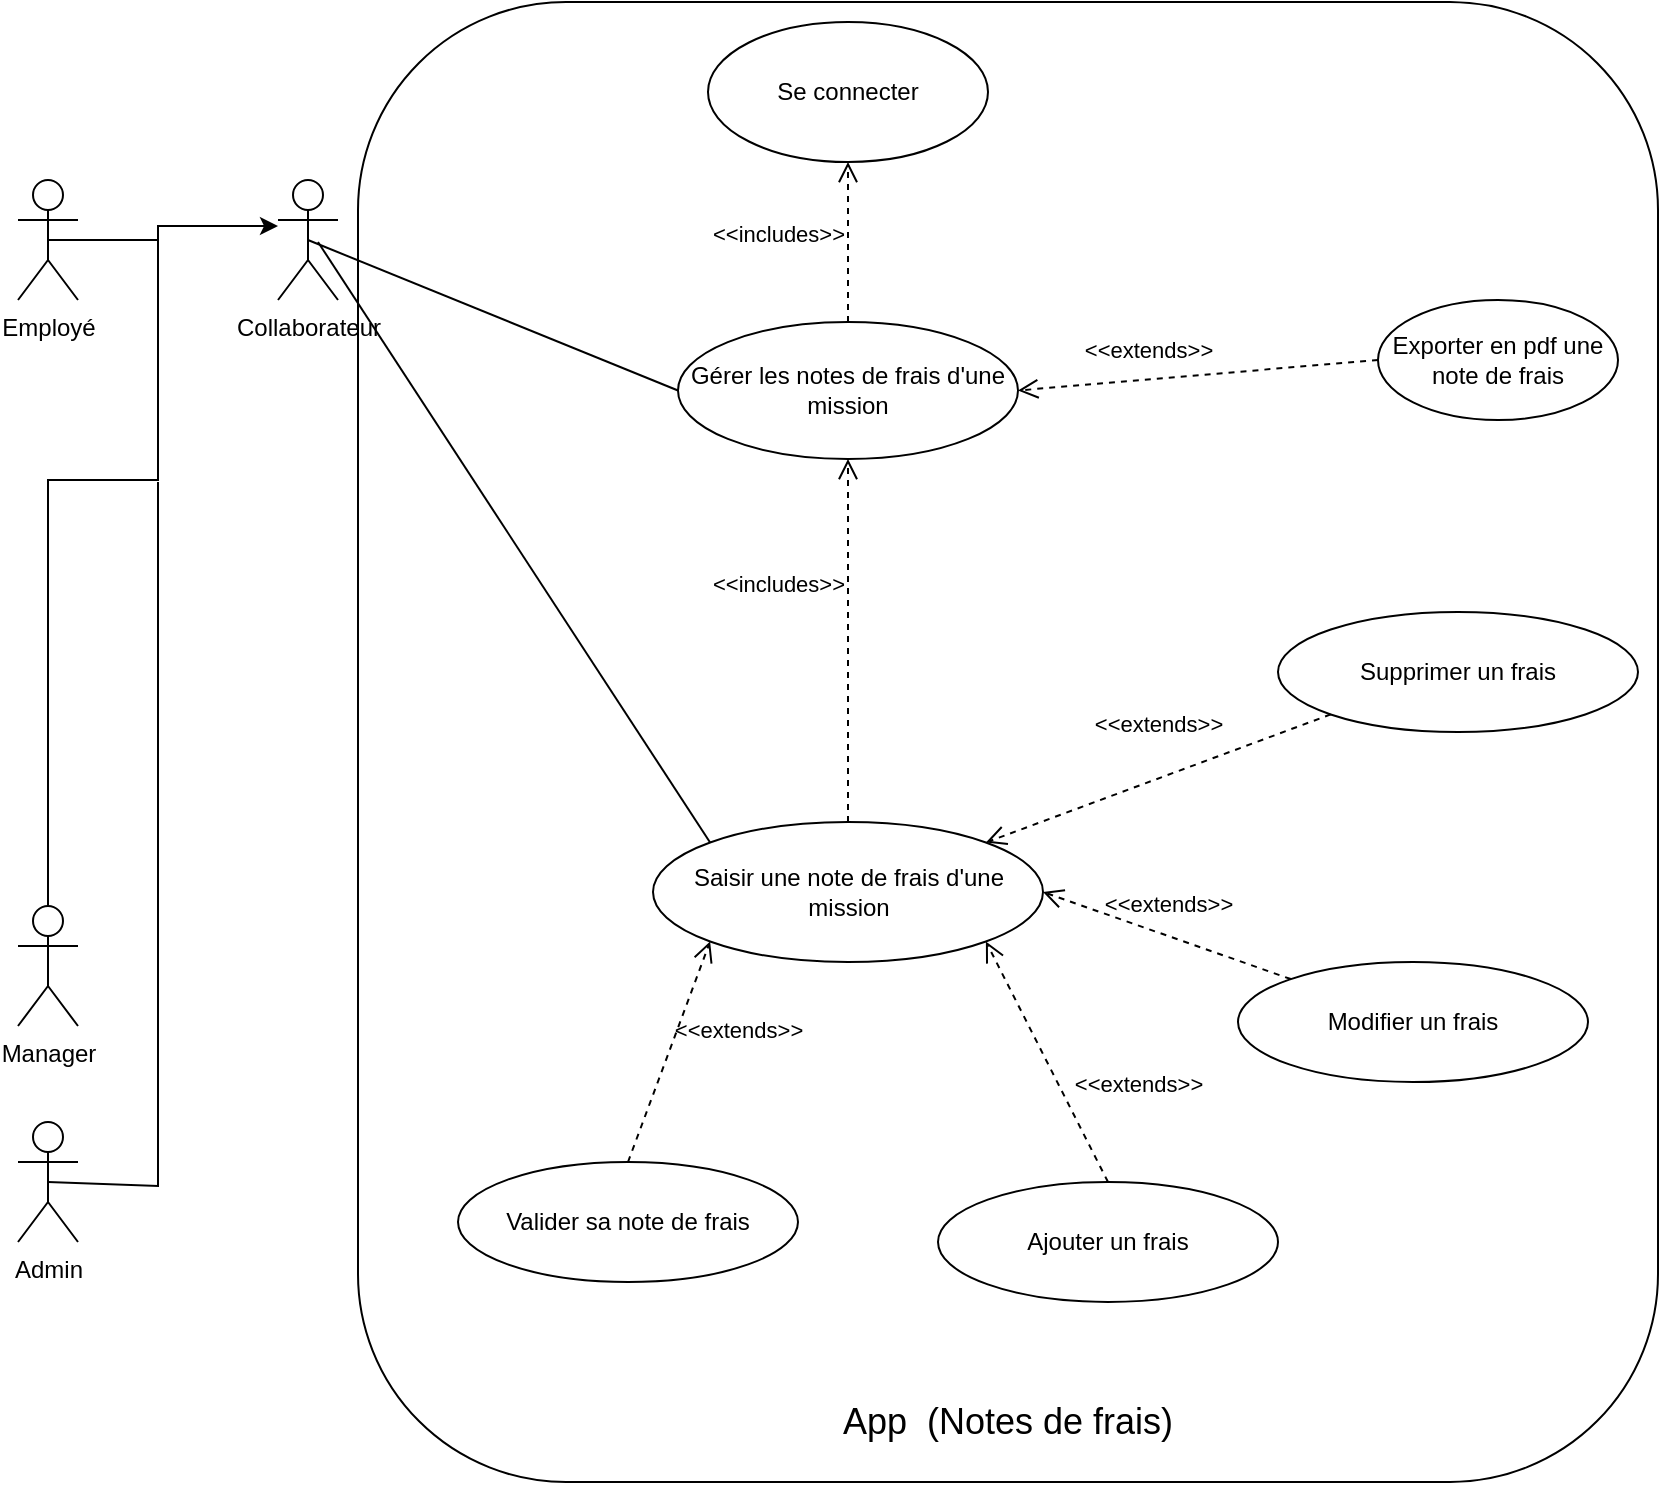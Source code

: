 <mxfile version="22.1.1" type="google">
  <diagram name="Page-1" id="-Q5EGKy93Tn7ZgomlFF-">
    <mxGraphModel grid="1" page="1" gridSize="10" guides="1" tooltips="1" connect="1" arrows="1" fold="1" pageScale="1" pageWidth="827" pageHeight="1169" math="0" shadow="0">
      <root>
        <mxCell id="0" />
        <mxCell id="1" parent="0" />
        <mxCell id="xhW1zTZC0TCG4TIcdJWn-1" value="" style="rounded=1;whiteSpace=wrap;html=1;arcSize=16;" vertex="1" parent="1">
          <mxGeometry x="100" y="20" width="650" height="740" as="geometry" />
        </mxCell>
        <mxCell id="xhW1zTZC0TCG4TIcdJWn-2" value="" style="edgeStyle=orthogonalEdgeStyle;rounded=0;orthogonalLoop=1;jettySize=auto;html=1;exitX=0.5;exitY=0.5;exitDx=0;exitDy=0;exitPerimeter=0;" edge="1" parent="1" source="xhW1zTZC0TCG4TIcdJWn-3" target="xhW1zTZC0TCG4TIcdJWn-5">
          <mxGeometry relative="1" as="geometry">
            <mxPoint x="19.97" y="259.03" as="sourcePoint" />
            <mxPoint x="45" y="-17" as="targetPoint" />
            <Array as="points">
              <mxPoint y="259" />
              <mxPoint y="132" />
            </Array>
          </mxGeometry>
        </mxCell>
        <mxCell id="xhW1zTZC0TCG4TIcdJWn-3" value="Manager" style="shape=umlActor;verticalLabelPosition=bottom;verticalAlign=top;html=1;outlineConnect=0;" vertex="1" parent="1">
          <mxGeometry x="-70" y="472" width="30" height="60" as="geometry" />
        </mxCell>
        <mxCell id="xhW1zTZC0TCG4TIcdJWn-4" value="Employé" style="shape=umlActor;verticalLabelPosition=bottom;verticalAlign=top;html=1;outlineConnect=0;" vertex="1" parent="1">
          <mxGeometry x="-70" y="109" width="30" height="60" as="geometry" />
        </mxCell>
        <mxCell id="xhW1zTZC0TCG4TIcdJWn-5" value="Collaborateur" style="shape=umlActor;verticalLabelPosition=bottom;verticalAlign=top;html=1;outlineConnect=0;" vertex="1" parent="1">
          <mxGeometry x="60" y="109" width="30" height="60" as="geometry" />
        </mxCell>
        <mxCell id="xhW1zTZC0TCG4TIcdJWn-6" value="&lt;font style=&quot;font-size: 18px;&quot;&gt;App&amp;nbsp; (Notes de frais)&lt;/font&gt;" style="text;html=1;strokeColor=none;fillColor=none;align=center;verticalAlign=middle;whiteSpace=wrap;rounded=0;" vertex="1" parent="1">
          <mxGeometry x="290" y="710" width="270" height="40" as="geometry" />
        </mxCell>
        <mxCell id="xhW1zTZC0TCG4TIcdJWn-7" value="&lt;font style=&quot;font-size: 12px;&quot;&gt;Gérer les notes de frais d&#39;une mission&lt;/font&gt;" style="ellipse;whiteSpace=wrap;html=1;" vertex="1" parent="1">
          <mxGeometry x="260" y="180" width="170" height="68.5" as="geometry" />
        </mxCell>
        <mxCell id="xhW1zTZC0TCG4TIcdJWn-8" value="Se connecter" style="ellipse;whiteSpace=wrap;html=1;" vertex="1" parent="1">
          <mxGeometry x="275" y="30" width="140" height="70" as="geometry" />
        </mxCell>
        <mxCell id="xhW1zTZC0TCG4TIcdJWn-13" value="&amp;lt;&amp;lt;extends&amp;gt;&amp;gt;" style="endArrow=open;startArrow=none;endFill=0;startFill=0;endSize=8;html=1;verticalAlign=bottom;dashed=1;labelBackgroundColor=none;rounded=0;exitX=0;exitY=0.5;exitDx=0;exitDy=0;entryX=1;entryY=0.5;entryDx=0;entryDy=0;" edge="1" parent="1" source="xhW1zTZC0TCG4TIcdJWn-12" target="xhW1zTZC0TCG4TIcdJWn-7">
          <mxGeometry x="0.265" y="-6" width="160" relative="1" as="geometry">
            <mxPoint x="279" y="100" as="sourcePoint" />
            <mxPoint x="380" y="85" as="targetPoint" />
            <mxPoint as="offset" />
          </mxGeometry>
        </mxCell>
        <mxCell id="xhW1zTZC0TCG4TIcdJWn-15" value="Admin" style="shape=umlActor;verticalLabelPosition=bottom;verticalAlign=top;html=1;outlineConnect=0;" vertex="1" parent="1">
          <mxGeometry x="-70" y="580" width="30" height="60" as="geometry" />
        </mxCell>
        <mxCell id="xhW1zTZC0TCG4TIcdJWn-16" value="" style="endArrow=none;html=1;rounded=0;entryX=0.5;entryY=0.5;entryDx=0;entryDy=0;entryPerimeter=0;" edge="1" parent="1" target="xhW1zTZC0TCG4TIcdJWn-4">
          <mxGeometry relative="1" as="geometry">
            <mxPoint y="139" as="sourcePoint" />
            <mxPoint x="190" y="272" as="targetPoint" />
          </mxGeometry>
        </mxCell>
        <mxCell id="xhW1zTZC0TCG4TIcdJWn-17" value="" style="endArrow=none;html=1;rounded=0;entryX=0.5;entryY=0.5;entryDx=0;entryDy=0;entryPerimeter=0;" edge="1" parent="1" target="xhW1zTZC0TCG4TIcdJWn-15">
          <mxGeometry relative="1" as="geometry">
            <mxPoint y="260" as="sourcePoint" />
            <mxPoint x="30" y="612" as="targetPoint" />
            <Array as="points">
              <mxPoint y="612" />
            </Array>
          </mxGeometry>
        </mxCell>
        <mxCell id="xhW1zTZC0TCG4TIcdJWn-19" value="&amp;lt;&amp;lt;includes&amp;gt;&amp;gt;" style="endArrow=open;startArrow=none;endFill=0;startFill=0;endSize=8;html=1;verticalAlign=bottom;dashed=1;labelBackgroundColor=none;rounded=0;entryX=0.5;entryY=1;entryDx=0;entryDy=0;exitX=0.5;exitY=0;exitDx=0;exitDy=0;" edge="1" parent="1" source="xhW1zTZC0TCG4TIcdJWn-7" target="xhW1zTZC0TCG4TIcdJWn-8">
          <mxGeometry x="-0.111" y="35" width="160" relative="1" as="geometry">
            <mxPoint x="216" y="364" as="sourcePoint" />
            <mxPoint x="220" y="75" as="targetPoint" />
            <mxPoint as="offset" />
          </mxGeometry>
        </mxCell>
        <mxCell id="xhW1zTZC0TCG4TIcdJWn-30" value="Saisir une note de frais d&#39;une mission" style="ellipse;whiteSpace=wrap;html=1;" vertex="1" parent="1">
          <mxGeometry x="247.5" y="430" width="195" height="70" as="geometry" />
        </mxCell>
        <mxCell id="xhW1zTZC0TCG4TIcdJWn-32" value="&amp;lt;&amp;lt;includes&amp;gt;&amp;gt;" style="endArrow=open;startArrow=none;endFill=0;startFill=0;endSize=8;html=1;verticalAlign=bottom;dashed=1;labelBackgroundColor=none;rounded=0;entryX=0.5;entryY=1;entryDx=0;entryDy=0;" edge="1" parent="1" source="xhW1zTZC0TCG4TIcdJWn-30" target="xhW1zTZC0TCG4TIcdJWn-7">
          <mxGeometry x="0.212" y="35" width="160" relative="1" as="geometry">
            <mxPoint x="160" y="480" as="sourcePoint" />
            <mxPoint x="360" y="280" as="targetPoint" />
            <mxPoint as="offset" />
          </mxGeometry>
        </mxCell>
        <mxCell id="xhW1zTZC0TCG4TIcdJWn-33" value="Ajouter un frais" style="ellipse;whiteSpace=wrap;html=1;align=center;" vertex="1" parent="1">
          <mxGeometry x="390" y="610" width="170" height="60" as="geometry" />
        </mxCell>
        <mxCell id="xhW1zTZC0TCG4TIcdJWn-34" value="Supprimer un frais" style="ellipse;whiteSpace=wrap;html=1;align=center;" vertex="1" parent="1">
          <mxGeometry x="560" y="325" width="180" height="60" as="geometry" />
        </mxCell>
        <mxCell id="xhW1zTZC0TCG4TIcdJWn-35" value="Modifier un frais" style="ellipse;whiteSpace=wrap;html=1;align=center;" vertex="1" parent="1">
          <mxGeometry x="540" y="500" width="175" height="60" as="geometry" />
        </mxCell>
        <mxCell id="xhW1zTZC0TCG4TIcdJWn-36" value="&amp;lt;&amp;lt;extends&amp;gt;&amp;gt;" style="endArrow=open;startArrow=none;endFill=0;startFill=0;endSize=8;html=1;verticalAlign=bottom;dashed=1;labelBackgroundColor=none;rounded=0;exitX=0;exitY=1;exitDx=0;exitDy=0;entryX=1;entryY=0;entryDx=0;entryDy=0;" edge="1" parent="1" source="xhW1zTZC0TCG4TIcdJWn-34" target="xhW1zTZC0TCG4TIcdJWn-30">
          <mxGeometry x="-0.068" y="-17" width="160" relative="1" as="geometry">
            <mxPoint x="279" y="100" as="sourcePoint" />
            <mxPoint x="380" y="85" as="targetPoint" />
            <mxPoint as="offset" />
          </mxGeometry>
        </mxCell>
        <mxCell id="xhW1zTZC0TCG4TIcdJWn-37" value="&amp;lt;&amp;lt;extends&amp;gt;&amp;gt;" style="endArrow=open;startArrow=none;endFill=0;startFill=0;endSize=8;html=1;verticalAlign=bottom;dashed=1;labelBackgroundColor=none;rounded=0;entryX=1;entryY=0.5;entryDx=0;entryDy=0;" edge="1" parent="1" source="xhW1zTZC0TCG4TIcdJWn-35" target="xhW1zTZC0TCG4TIcdJWn-30">
          <mxGeometry x="0.031" y="-7" width="160" relative="1" as="geometry">
            <mxPoint x="532" y="186" as="sourcePoint" />
            <mxPoint x="640" y="170" as="targetPoint" />
            <mxPoint as="offset" />
          </mxGeometry>
        </mxCell>
        <mxCell id="xhW1zTZC0TCG4TIcdJWn-38" value="&amp;lt;&amp;lt;extends&amp;gt;&amp;gt;" style="endArrow=open;startArrow=none;endFill=0;startFill=0;endSize=8;html=1;verticalAlign=bottom;dashed=1;labelBackgroundColor=none;rounded=0;exitX=0.5;exitY=0;exitDx=0;exitDy=0;entryX=1;entryY=1;entryDx=0;entryDy=0;" edge="1" parent="1" source="xhW1zTZC0TCG4TIcdJWn-33" target="xhW1zTZC0TCG4TIcdJWn-30">
          <mxGeometry x="-0.573" y="-32" width="160" relative="1" as="geometry">
            <mxPoint x="542" y="196" as="sourcePoint" />
            <mxPoint x="650" y="180" as="targetPoint" />
            <mxPoint as="offset" />
          </mxGeometry>
        </mxCell>
        <mxCell id="xhW1zTZC0TCG4TIcdJWn-39" value="Valider sa note de frais" style="ellipse;whiteSpace=wrap;html=1;align=center;" vertex="1" parent="1">
          <mxGeometry x="150" y="600" width="170" height="60" as="geometry" />
        </mxCell>
        <mxCell id="xhW1zTZC0TCG4TIcdJWn-40" value="&amp;lt;&amp;lt;extends&amp;gt;&amp;gt;" style="endArrow=open;startArrow=none;endFill=0;startFill=0;endSize=8;html=1;verticalAlign=bottom;dashed=1;labelBackgroundColor=none;rounded=0;entryX=0;entryY=1;entryDx=0;entryDy=0;exitX=0.5;exitY=0;exitDx=0;exitDy=0;" edge="1" parent="1" source="xhW1zTZC0TCG4TIcdJWn-39" target="xhW1zTZC0TCG4TIcdJWn-30">
          <mxGeometry x="0.237" y="-32" width="160" relative="1" as="geometry">
            <mxPoint x="532" y="264" as="sourcePoint" />
            <mxPoint x="650" y="370" as="targetPoint" />
            <mxPoint as="offset" />
          </mxGeometry>
        </mxCell>
        <mxCell id="xhW1zTZC0TCG4TIcdJWn-12" value="Exporter en pdf une note de frais" style="ellipse;whiteSpace=wrap;html=1;align=center;" vertex="1" parent="1">
          <mxGeometry x="610" y="169" width="120" height="60" as="geometry" />
        </mxCell>
        <mxCell id="TatzuET6JQd3Jn-MGhWM-12" value="" style="endArrow=none;html=1;rounded=0;exitX=0.5;exitY=0.5;exitDx=0;exitDy=0;exitPerimeter=0;entryX=0;entryY=0.5;entryDx=0;entryDy=0;" edge="1" parent="1" source="xhW1zTZC0TCG4TIcdJWn-5" target="xhW1zTZC0TCG4TIcdJWn-7">
          <mxGeometry width="50" height="50" relative="1" as="geometry">
            <mxPoint x="340" y="320" as="sourcePoint" />
            <mxPoint x="390" y="270" as="targetPoint" />
          </mxGeometry>
        </mxCell>
        <mxCell id="TatzuET6JQd3Jn-MGhWM-13" value="" style="endArrow=none;html=1;rounded=0;entryX=0;entryY=0;entryDx=0;entryDy=0;" edge="1" parent="1" target="xhW1zTZC0TCG4TIcdJWn-30">
          <mxGeometry width="50" height="50" relative="1" as="geometry">
            <mxPoint x="80" y="140" as="sourcePoint" />
            <mxPoint x="390" y="270" as="targetPoint" />
          </mxGeometry>
        </mxCell>
      </root>
    </mxGraphModel>
  </diagram>
</mxfile>
